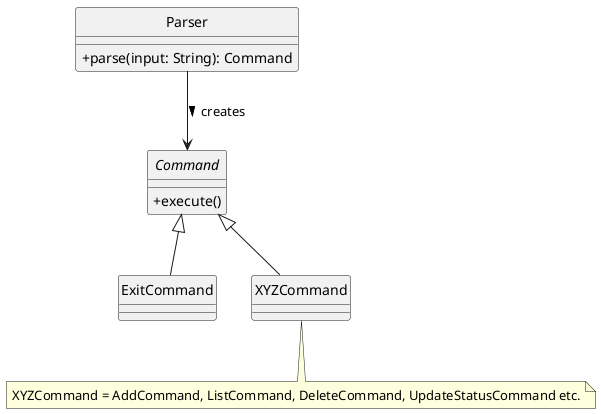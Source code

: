 @startuml
skinparam classAttributeIconSize 0
hide circle

class Parser {
    + parse(input: String): Command
}

abstract class Command {
    + execute()
}

class ExitCommand extends Command {
}

class XYZCommand extends Command {
}

Parser --> Command : creates >

note bottom of XYZCommand
XYZCommand = AddCommand, ListCommand, DeleteCommand, UpdateStatusCommand etc.
end note
@enduml
